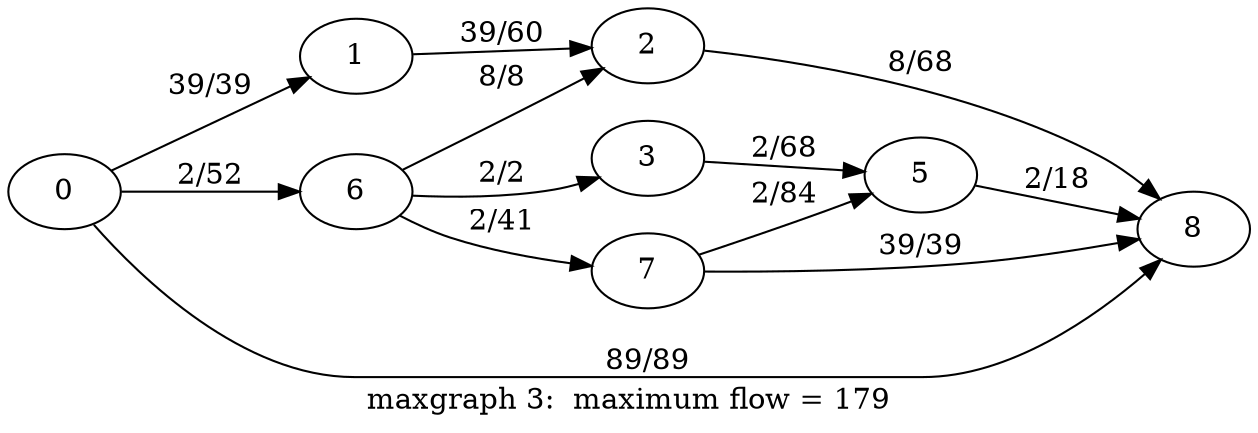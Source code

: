 digraph g{

rankdir = LR
0 -> 1 [label = " 39/39 "];
0 -> 6 [label = " 2/52 "];
0 -> 8 [label = " 89/89 "];
1 -> 2 [label = " 39/60 "];
2 -> 8 [label = " 8/68 "];
3 -> 5 [label = " 2/68 "];
5 -> 8 [label = " 2/18 "];
6 -> 2 [label = " 8/8 "];
6 -> 3 [label = " 2/2 "];
6 -> 7 [label = " 2/41 "];
7 -> 5 [label = " 2/84 "];
7 -> 8 [label = " 39/39 "];

label = " maxgraph 3:  maximum flow = 179 "
}
